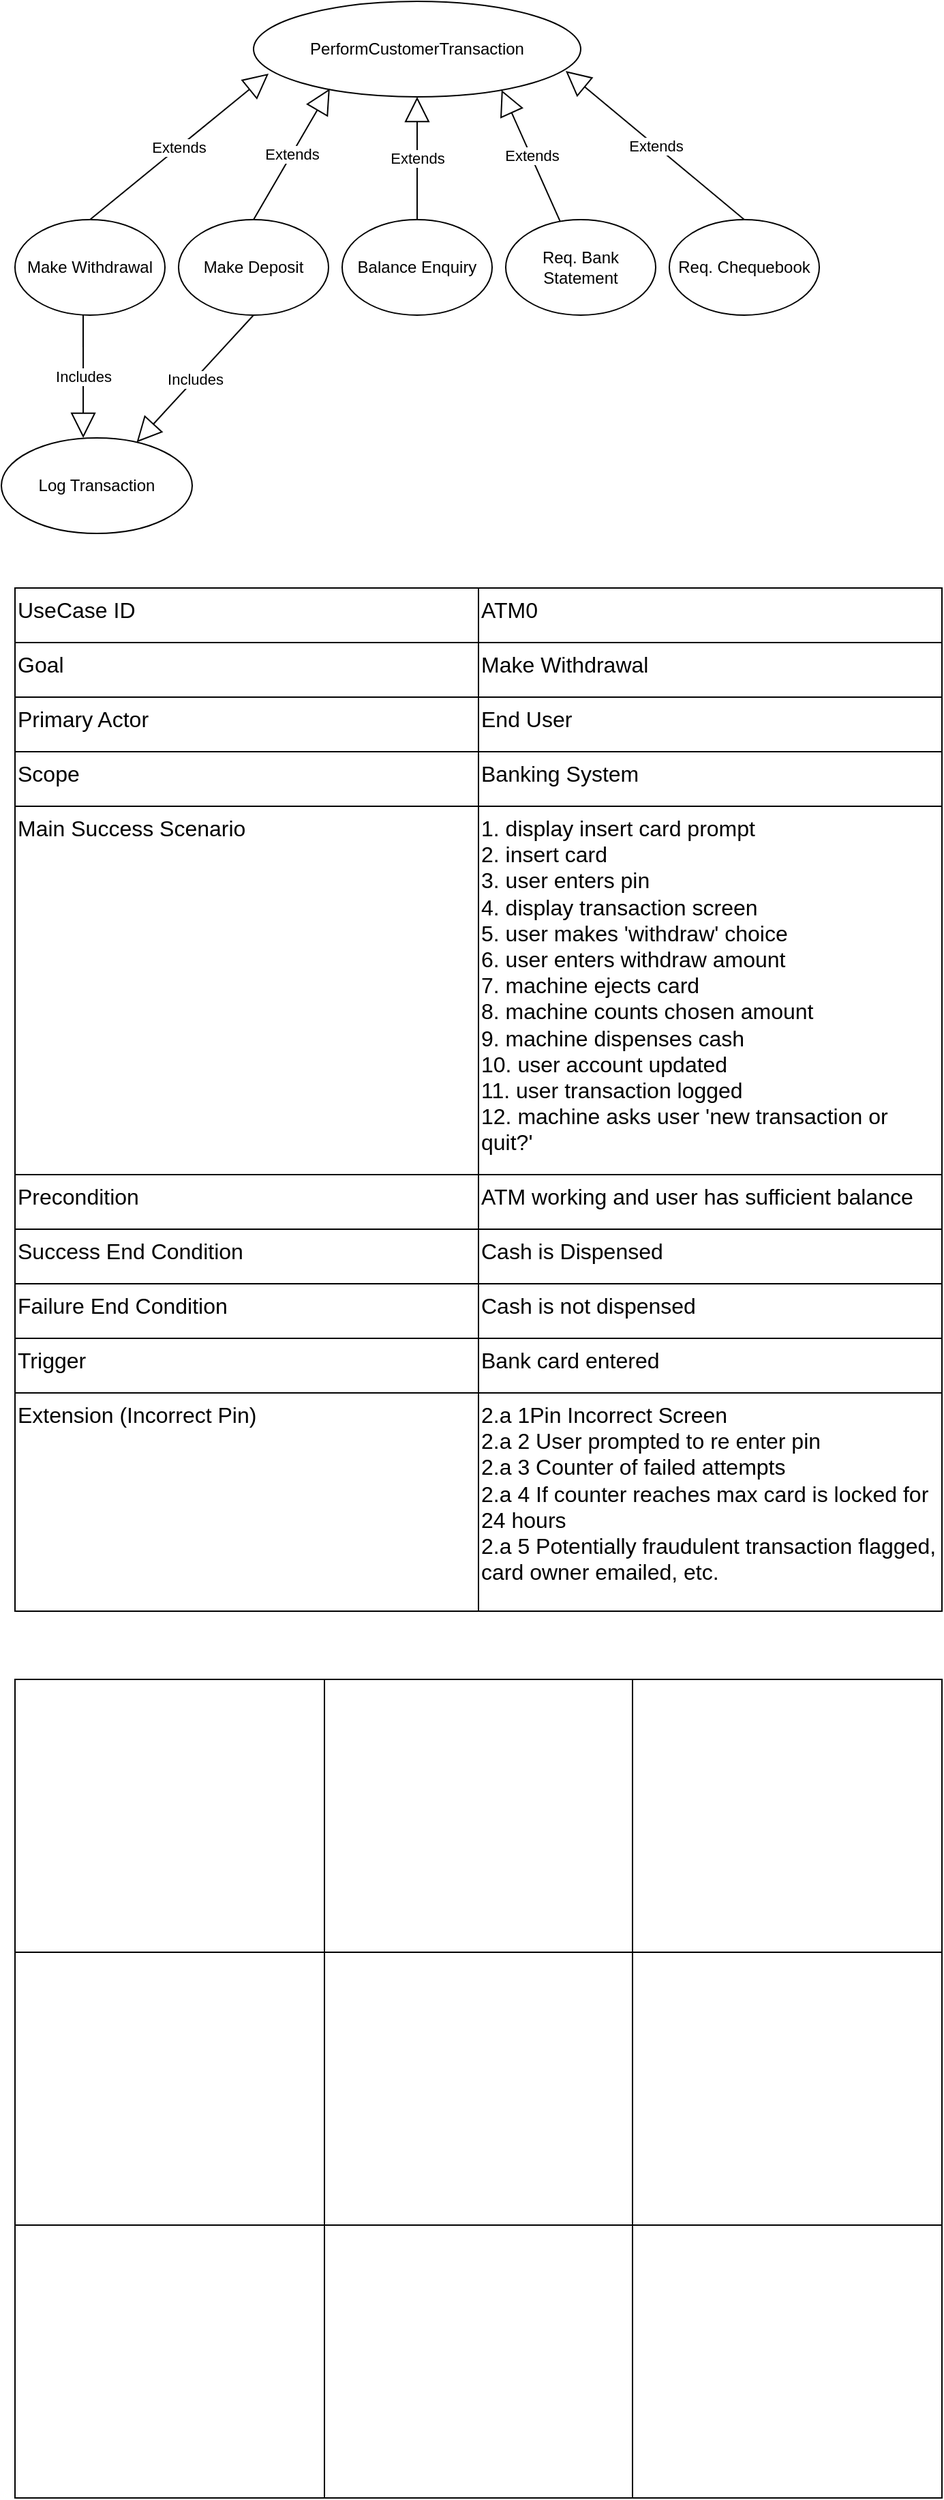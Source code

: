 <mxfile version="24.7.16">
  <diagram name="Page-1" id="umPs6xT7C7LwK8Nbkj6T">
    <mxGraphModel dx="1166" dy="850" grid="1" gridSize="10" guides="1" tooltips="1" connect="1" arrows="1" fold="1" page="1" pageScale="1" pageWidth="827" pageHeight="1169" math="0" shadow="0">
      <root>
        <mxCell id="0" />
        <mxCell id="1" parent="0" />
        <mxCell id="i3tY8GlQoI4o4nY7Csy0-1" value="PerformCustomerTransaction" style="ellipse;whiteSpace=wrap;html=1;" vertex="1" parent="1">
          <mxGeometry x="255" y="50" width="240" height="70" as="geometry" />
        </mxCell>
        <mxCell id="i3tY8GlQoI4o4nY7Csy0-2" value="Make Withdrawal" style="ellipse;whiteSpace=wrap;html=1;" vertex="1" parent="1">
          <mxGeometry x="80" y="210" width="110" height="70" as="geometry" />
        </mxCell>
        <mxCell id="i3tY8GlQoI4o4nY7Csy0-6" value="Make Deposit" style="ellipse;whiteSpace=wrap;html=1;" vertex="1" parent="1">
          <mxGeometry x="200" y="210" width="110" height="70" as="geometry" />
        </mxCell>
        <mxCell id="i3tY8GlQoI4o4nY7Csy0-7" value="Balance Enquiry" style="ellipse;whiteSpace=wrap;html=1;" vertex="1" parent="1">
          <mxGeometry x="320" y="210" width="110" height="70" as="geometry" />
        </mxCell>
        <mxCell id="i3tY8GlQoI4o4nY7Csy0-8" value="Req. Bank Statement" style="ellipse;whiteSpace=wrap;html=1;" vertex="1" parent="1">
          <mxGeometry x="440" y="210" width="110" height="70" as="geometry" />
        </mxCell>
        <mxCell id="i3tY8GlQoI4o4nY7Csy0-9" value="Req. Chequebook" style="ellipse;whiteSpace=wrap;html=1;" vertex="1" parent="1">
          <mxGeometry x="560" y="210" width="110" height="70" as="geometry" />
        </mxCell>
        <mxCell id="i3tY8GlQoI4o4nY7Csy0-15" value="Extends" style="endArrow=block;endSize=16;endFill=0;html=1;rounded=0;exitX=0.5;exitY=0;exitDx=0;exitDy=0;entryX=0.046;entryY=0.757;entryDx=0;entryDy=0;entryPerimeter=0;" edge="1" parent="1" source="i3tY8GlQoI4o4nY7Csy0-2" target="i3tY8GlQoI4o4nY7Csy0-1">
          <mxGeometry width="160" relative="1" as="geometry">
            <mxPoint x="240" y="450" as="sourcePoint" />
            <mxPoint x="400" y="450" as="targetPoint" />
          </mxGeometry>
        </mxCell>
        <mxCell id="i3tY8GlQoI4o4nY7Csy0-16" value="Extends" style="endArrow=block;endSize=16;endFill=0;html=1;rounded=0;exitX=0.5;exitY=0;exitDx=0;exitDy=0;entryX=0.233;entryY=0.914;entryDx=0;entryDy=0;entryPerimeter=0;" edge="1" parent="1" source="i3tY8GlQoI4o4nY7Csy0-6" target="i3tY8GlQoI4o4nY7Csy0-1">
          <mxGeometry width="160" relative="1" as="geometry">
            <mxPoint x="145" y="220" as="sourcePoint" />
            <mxPoint x="276" y="123" as="targetPoint" />
          </mxGeometry>
        </mxCell>
        <mxCell id="i3tY8GlQoI4o4nY7Csy0-17" value="Extends" style="endArrow=block;endSize=16;endFill=0;html=1;rounded=0;exitX=0.5;exitY=0;exitDx=0;exitDy=0;entryX=0.5;entryY=1;entryDx=0;entryDy=0;" edge="1" parent="1" source="i3tY8GlQoI4o4nY7Csy0-7" target="i3tY8GlQoI4o4nY7Csy0-1">
          <mxGeometry width="160" relative="1" as="geometry">
            <mxPoint x="265" y="220" as="sourcePoint" />
            <mxPoint x="300" y="130" as="targetPoint" />
          </mxGeometry>
        </mxCell>
        <mxCell id="i3tY8GlQoI4o4nY7Csy0-18" value="Extends" style="endArrow=block;endSize=16;endFill=0;html=1;rounded=0;entryX=0.758;entryY=0.929;entryDx=0;entryDy=0;entryPerimeter=0;" edge="1" parent="1" source="i3tY8GlQoI4o4nY7Csy0-8" target="i3tY8GlQoI4o4nY7Csy0-1">
          <mxGeometry width="160" relative="1" as="geometry">
            <mxPoint x="275" y="230" as="sourcePoint" />
            <mxPoint x="310" y="140" as="targetPoint" />
          </mxGeometry>
        </mxCell>
        <mxCell id="i3tY8GlQoI4o4nY7Csy0-19" value="Extends" style="endArrow=block;endSize=16;endFill=0;html=1;rounded=0;exitX=0.5;exitY=0;exitDx=0;exitDy=0;entryX=0.954;entryY=0.729;entryDx=0;entryDy=0;entryPerimeter=0;" edge="1" parent="1" source="i3tY8GlQoI4o4nY7Csy0-9" target="i3tY8GlQoI4o4nY7Csy0-1">
          <mxGeometry width="160" relative="1" as="geometry">
            <mxPoint x="489" y="222" as="sourcePoint" />
            <mxPoint x="447" y="135" as="targetPoint" />
          </mxGeometry>
        </mxCell>
        <mxCell id="i3tY8GlQoI4o4nY7Csy0-20" value="Log Transaction" style="ellipse;whiteSpace=wrap;html=1;" vertex="1" parent="1">
          <mxGeometry x="70" y="370" width="140" height="70" as="geometry" />
        </mxCell>
        <mxCell id="i3tY8GlQoI4o4nY7Csy0-22" value="Includes" style="endArrow=block;endSize=16;endFill=0;html=1;rounded=0;entryX=0.429;entryY=0;entryDx=0;entryDy=0;entryPerimeter=0;" edge="1" parent="1" target="i3tY8GlQoI4o4nY7Csy0-20">
          <mxGeometry width="160" relative="1" as="geometry">
            <mxPoint x="130" y="280" as="sourcePoint" />
            <mxPoint x="90" y="320" as="targetPoint" />
          </mxGeometry>
        </mxCell>
        <mxCell id="i3tY8GlQoI4o4nY7Csy0-24" value="Includes" style="endArrow=block;endSize=16;endFill=0;html=1;rounded=0;exitX=0.5;exitY=1;exitDx=0;exitDy=0;" edge="1" parent="1" source="i3tY8GlQoI4o4nY7Csy0-6" target="i3tY8GlQoI4o4nY7Csy0-20">
          <mxGeometry width="160" relative="1" as="geometry">
            <mxPoint x="150" y="380" as="sourcePoint" />
            <mxPoint x="270" y="370" as="targetPoint" />
          </mxGeometry>
        </mxCell>
        <mxCell id="i3tY8GlQoI4o4nY7Csy0-25" value="" style="shape=table;startSize=0;container=1;collapsible=0;childLayout=tableLayout;fontSize=16;align=left;" vertex="1" parent="1">
          <mxGeometry x="80" y="480" width="680" height="750" as="geometry" />
        </mxCell>
        <mxCell id="i3tY8GlQoI4o4nY7Csy0-26" value="" style="shape=tableRow;horizontal=0;startSize=0;swimlaneHead=0;swimlaneBody=0;strokeColor=inherit;top=0;left=0;bottom=0;right=0;collapsible=0;dropTarget=0;fillColor=none;points=[[0,0.5],[1,0.5]];portConstraint=eastwest;fontSize=16;" vertex="1" parent="i3tY8GlQoI4o4nY7Csy0-25">
          <mxGeometry width="680" height="40" as="geometry" />
        </mxCell>
        <mxCell id="i3tY8GlQoI4o4nY7Csy0-43" value="UseCase ID" style="shape=partialRectangle;html=1;whiteSpace=wrap;connectable=0;strokeColor=inherit;overflow=hidden;fillColor=none;top=0;left=0;bottom=0;right=0;pointerEvents=1;fontSize=16;align=left;verticalAlign=top;" vertex="1" parent="i3tY8GlQoI4o4nY7Csy0-26">
          <mxGeometry width="340" height="40" as="geometry">
            <mxRectangle width="340" height="40" as="alternateBounds" />
          </mxGeometry>
        </mxCell>
        <mxCell id="i3tY8GlQoI4o4nY7Csy0-40" value="ATM0" style="shape=partialRectangle;html=1;whiteSpace=wrap;connectable=0;strokeColor=inherit;overflow=hidden;fillColor=none;top=0;left=0;bottom=0;right=0;pointerEvents=1;fontSize=16;align=left;verticalAlign=top;" vertex="1" parent="i3tY8GlQoI4o4nY7Csy0-26">
          <mxGeometry x="340" width="340" height="40" as="geometry">
            <mxRectangle width="340" height="40" as="alternateBounds" />
          </mxGeometry>
        </mxCell>
        <mxCell id="i3tY8GlQoI4o4nY7Csy0-34" value="" style="shape=tableRow;horizontal=0;startSize=0;swimlaneHead=0;swimlaneBody=0;strokeColor=inherit;top=0;left=0;bottom=0;right=0;collapsible=0;dropTarget=0;fillColor=none;points=[[0,0.5],[1,0.5]];portConstraint=eastwest;fontSize=16;" vertex="1" parent="i3tY8GlQoI4o4nY7Csy0-25">
          <mxGeometry y="40" width="680" height="40" as="geometry" />
        </mxCell>
        <mxCell id="i3tY8GlQoI4o4nY7Csy0-44" value="Goal" style="shape=partialRectangle;html=1;whiteSpace=wrap;connectable=0;strokeColor=inherit;overflow=hidden;fillColor=none;top=0;left=0;bottom=0;right=0;pointerEvents=1;fontSize=16;align=left;verticalAlign=top;" vertex="1" parent="i3tY8GlQoI4o4nY7Csy0-34">
          <mxGeometry width="340" height="40" as="geometry">
            <mxRectangle width="340" height="40" as="alternateBounds" />
          </mxGeometry>
        </mxCell>
        <mxCell id="i3tY8GlQoI4o4nY7Csy0-41" value="Make Withdrawal" style="shape=partialRectangle;html=1;whiteSpace=wrap;connectable=0;strokeColor=inherit;overflow=hidden;fillColor=none;top=0;left=0;bottom=0;right=0;pointerEvents=1;fontSize=16;align=left;verticalAlign=top;" vertex="1" parent="i3tY8GlQoI4o4nY7Csy0-34">
          <mxGeometry x="340" width="340" height="40" as="geometry">
            <mxRectangle width="340" height="40" as="alternateBounds" />
          </mxGeometry>
        </mxCell>
        <mxCell id="i3tY8GlQoI4o4nY7Csy0-30" value="" style="shape=tableRow;horizontal=0;startSize=0;swimlaneHead=0;swimlaneBody=0;strokeColor=inherit;top=0;left=0;bottom=0;right=0;collapsible=0;dropTarget=0;fillColor=none;points=[[0,0.5],[1,0.5]];portConstraint=eastwest;fontSize=16;" vertex="1" parent="i3tY8GlQoI4o4nY7Csy0-25">
          <mxGeometry y="80" width="680" height="40" as="geometry" />
        </mxCell>
        <mxCell id="i3tY8GlQoI4o4nY7Csy0-45" value="Primary Actor" style="shape=partialRectangle;html=1;whiteSpace=wrap;connectable=0;strokeColor=inherit;overflow=hidden;fillColor=none;top=0;left=0;bottom=0;right=0;pointerEvents=1;fontSize=16;align=left;verticalAlign=top;" vertex="1" parent="i3tY8GlQoI4o4nY7Csy0-30">
          <mxGeometry width="340" height="40" as="geometry">
            <mxRectangle width="340" height="40" as="alternateBounds" />
          </mxGeometry>
        </mxCell>
        <mxCell id="i3tY8GlQoI4o4nY7Csy0-42" value="End User" style="shape=partialRectangle;html=1;whiteSpace=wrap;connectable=0;strokeColor=inherit;overflow=hidden;fillColor=none;top=0;left=0;bottom=0;right=0;pointerEvents=1;fontSize=16;align=left;verticalAlign=top;" vertex="1" parent="i3tY8GlQoI4o4nY7Csy0-30">
          <mxGeometry x="340" width="340" height="40" as="geometry">
            <mxRectangle width="340" height="40" as="alternateBounds" />
          </mxGeometry>
        </mxCell>
        <mxCell id="i3tY8GlQoI4o4nY7Csy0-52" style="shape=tableRow;horizontal=0;startSize=0;swimlaneHead=0;swimlaneBody=0;strokeColor=inherit;top=0;left=0;bottom=0;right=0;collapsible=0;dropTarget=0;fillColor=none;points=[[0,0.5],[1,0.5]];portConstraint=eastwest;fontSize=16;" vertex="1" parent="i3tY8GlQoI4o4nY7Csy0-25">
          <mxGeometry y="120" width="680" height="40" as="geometry" />
        </mxCell>
        <mxCell id="i3tY8GlQoI4o4nY7Csy0-53" value="Scope" style="shape=partialRectangle;html=1;whiteSpace=wrap;connectable=0;strokeColor=inherit;overflow=hidden;fillColor=none;top=0;left=0;bottom=0;right=0;pointerEvents=1;fontSize=16;align=left;verticalAlign=top;" vertex="1" parent="i3tY8GlQoI4o4nY7Csy0-52">
          <mxGeometry width="340" height="40" as="geometry">
            <mxRectangle width="340" height="40" as="alternateBounds" />
          </mxGeometry>
        </mxCell>
        <mxCell id="i3tY8GlQoI4o4nY7Csy0-54" value="Banking System" style="shape=partialRectangle;html=1;whiteSpace=wrap;connectable=0;strokeColor=inherit;overflow=hidden;fillColor=none;top=0;left=0;bottom=0;right=0;pointerEvents=1;fontSize=16;align=left;verticalAlign=top;" vertex="1" parent="i3tY8GlQoI4o4nY7Csy0-52">
          <mxGeometry x="340" width="340" height="40" as="geometry">
            <mxRectangle width="340" height="40" as="alternateBounds" />
          </mxGeometry>
        </mxCell>
        <mxCell id="i3tY8GlQoI4o4nY7Csy0-55" style="shape=tableRow;horizontal=0;startSize=0;swimlaneHead=0;swimlaneBody=0;strokeColor=inherit;top=0;left=0;bottom=0;right=0;collapsible=0;dropTarget=0;fillColor=none;points=[[0,0.5],[1,0.5]];portConstraint=eastwest;fontSize=16;" vertex="1" parent="i3tY8GlQoI4o4nY7Csy0-25">
          <mxGeometry y="160" width="680" height="270" as="geometry" />
        </mxCell>
        <mxCell id="i3tY8GlQoI4o4nY7Csy0-56" value="Main Success Scenario" style="shape=partialRectangle;html=1;whiteSpace=wrap;connectable=0;strokeColor=inherit;overflow=hidden;fillColor=none;top=0;left=0;bottom=0;right=0;pointerEvents=1;fontSize=16;align=left;verticalAlign=top;" vertex="1" parent="i3tY8GlQoI4o4nY7Csy0-55">
          <mxGeometry width="340" height="270" as="geometry">
            <mxRectangle width="340" height="270" as="alternateBounds" />
          </mxGeometry>
        </mxCell>
        <mxCell id="i3tY8GlQoI4o4nY7Csy0-57" value="&lt;div&gt;1. display insert card prompt&lt;/div&gt;2. insert card&lt;div&gt;3. user enters pin&lt;/div&gt;&lt;div&gt;4. display transaction screen&lt;/div&gt;&lt;div&gt;5. user makes &#39;withdraw&#39; choice&lt;/div&gt;&lt;div&gt;6. user enters withdraw amount&lt;/div&gt;&lt;div&gt;7. machine ejects card&lt;/div&gt;&lt;div&gt;8. machine counts chosen amount&lt;/div&gt;&lt;div&gt;9. machine dispenses cash&lt;/div&gt;&lt;div&gt;10. user account updated&lt;/div&gt;&lt;div&gt;11. user transaction logged&lt;/div&gt;&lt;div&gt;12. machine asks user &#39;new transaction or quit?&#39;&lt;/div&gt;" style="shape=partialRectangle;html=1;whiteSpace=wrap;connectable=0;strokeColor=inherit;overflow=hidden;fillColor=none;top=0;left=0;bottom=0;right=0;pointerEvents=1;fontSize=16;align=left;verticalAlign=top;" vertex="1" parent="i3tY8GlQoI4o4nY7Csy0-55">
          <mxGeometry x="340" width="340" height="270" as="geometry">
            <mxRectangle width="340" height="270" as="alternateBounds" />
          </mxGeometry>
        </mxCell>
        <mxCell id="i3tY8GlQoI4o4nY7Csy0-58" style="shape=tableRow;horizontal=0;startSize=0;swimlaneHead=0;swimlaneBody=0;strokeColor=inherit;top=0;left=0;bottom=0;right=0;collapsible=0;dropTarget=0;fillColor=none;points=[[0,0.5],[1,0.5]];portConstraint=eastwest;fontSize=16;" vertex="1" parent="i3tY8GlQoI4o4nY7Csy0-25">
          <mxGeometry y="430" width="680" height="40" as="geometry" />
        </mxCell>
        <mxCell id="i3tY8GlQoI4o4nY7Csy0-59" value="Precondition" style="shape=partialRectangle;html=1;whiteSpace=wrap;connectable=0;strokeColor=inherit;overflow=hidden;fillColor=none;top=0;left=0;bottom=0;right=0;pointerEvents=1;fontSize=16;align=left;verticalAlign=top;" vertex="1" parent="i3tY8GlQoI4o4nY7Csy0-58">
          <mxGeometry width="340" height="40" as="geometry">
            <mxRectangle width="340" height="40" as="alternateBounds" />
          </mxGeometry>
        </mxCell>
        <mxCell id="i3tY8GlQoI4o4nY7Csy0-60" value="ATM working and user has sufficient balance" style="shape=partialRectangle;html=1;whiteSpace=wrap;connectable=0;strokeColor=inherit;overflow=hidden;fillColor=none;top=0;left=0;bottom=0;right=0;pointerEvents=1;fontSize=16;align=left;verticalAlign=top;" vertex="1" parent="i3tY8GlQoI4o4nY7Csy0-58">
          <mxGeometry x="340" width="340" height="40" as="geometry">
            <mxRectangle width="340" height="40" as="alternateBounds" />
          </mxGeometry>
        </mxCell>
        <mxCell id="i3tY8GlQoI4o4nY7Csy0-61" style="shape=tableRow;horizontal=0;startSize=0;swimlaneHead=0;swimlaneBody=0;strokeColor=inherit;top=0;left=0;bottom=0;right=0;collapsible=0;dropTarget=0;fillColor=none;points=[[0,0.5],[1,0.5]];portConstraint=eastwest;fontSize=16;" vertex="1" parent="i3tY8GlQoI4o4nY7Csy0-25">
          <mxGeometry y="470" width="680" height="40" as="geometry" />
        </mxCell>
        <mxCell id="i3tY8GlQoI4o4nY7Csy0-62" value="Success End Condition" style="shape=partialRectangle;html=1;whiteSpace=wrap;connectable=0;strokeColor=inherit;overflow=hidden;fillColor=none;top=0;left=0;bottom=0;right=0;pointerEvents=1;fontSize=16;align=left;verticalAlign=top;" vertex="1" parent="i3tY8GlQoI4o4nY7Csy0-61">
          <mxGeometry width="340" height="40" as="geometry">
            <mxRectangle width="340" height="40" as="alternateBounds" />
          </mxGeometry>
        </mxCell>
        <mxCell id="i3tY8GlQoI4o4nY7Csy0-63" value="Cash is Dispensed" style="shape=partialRectangle;html=1;whiteSpace=wrap;connectable=0;strokeColor=inherit;overflow=hidden;fillColor=none;top=0;left=0;bottom=0;right=0;pointerEvents=1;fontSize=16;align=left;verticalAlign=top;" vertex="1" parent="i3tY8GlQoI4o4nY7Csy0-61">
          <mxGeometry x="340" width="340" height="40" as="geometry">
            <mxRectangle width="340" height="40" as="alternateBounds" />
          </mxGeometry>
        </mxCell>
        <mxCell id="i3tY8GlQoI4o4nY7Csy0-64" style="shape=tableRow;horizontal=0;startSize=0;swimlaneHead=0;swimlaneBody=0;strokeColor=inherit;top=0;left=0;bottom=0;right=0;collapsible=0;dropTarget=0;fillColor=none;points=[[0,0.5],[1,0.5]];portConstraint=eastwest;fontSize=16;" vertex="1" parent="i3tY8GlQoI4o4nY7Csy0-25">
          <mxGeometry y="510" width="680" height="40" as="geometry" />
        </mxCell>
        <mxCell id="i3tY8GlQoI4o4nY7Csy0-65" value="Failure End Condition" style="shape=partialRectangle;html=1;whiteSpace=wrap;connectable=0;strokeColor=inherit;overflow=hidden;fillColor=none;top=0;left=0;bottom=0;right=0;pointerEvents=1;fontSize=16;align=left;verticalAlign=top;" vertex="1" parent="i3tY8GlQoI4o4nY7Csy0-64">
          <mxGeometry width="340" height="40" as="geometry">
            <mxRectangle width="340" height="40" as="alternateBounds" />
          </mxGeometry>
        </mxCell>
        <mxCell id="i3tY8GlQoI4o4nY7Csy0-66" value="Cash is not dispensed" style="shape=partialRectangle;html=1;whiteSpace=wrap;connectable=0;strokeColor=inherit;overflow=hidden;fillColor=none;top=0;left=0;bottom=0;right=0;pointerEvents=1;fontSize=16;align=left;verticalAlign=top;" vertex="1" parent="i3tY8GlQoI4o4nY7Csy0-64">
          <mxGeometry x="340" width="340" height="40" as="geometry">
            <mxRectangle width="340" height="40" as="alternateBounds" />
          </mxGeometry>
        </mxCell>
        <mxCell id="i3tY8GlQoI4o4nY7Csy0-67" style="shape=tableRow;horizontal=0;startSize=0;swimlaneHead=0;swimlaneBody=0;strokeColor=inherit;top=0;left=0;bottom=0;right=0;collapsible=0;dropTarget=0;fillColor=none;points=[[0,0.5],[1,0.5]];portConstraint=eastwest;fontSize=16;" vertex="1" parent="i3tY8GlQoI4o4nY7Csy0-25">
          <mxGeometry y="550" width="680" height="40" as="geometry" />
        </mxCell>
        <mxCell id="i3tY8GlQoI4o4nY7Csy0-68" value="Trigger" style="shape=partialRectangle;html=1;whiteSpace=wrap;connectable=0;strokeColor=inherit;overflow=hidden;fillColor=none;top=0;left=0;bottom=0;right=0;pointerEvents=1;fontSize=16;align=left;verticalAlign=top;" vertex="1" parent="i3tY8GlQoI4o4nY7Csy0-67">
          <mxGeometry width="340" height="40" as="geometry">
            <mxRectangle width="340" height="40" as="alternateBounds" />
          </mxGeometry>
        </mxCell>
        <mxCell id="i3tY8GlQoI4o4nY7Csy0-69" value="Bank card entered" style="shape=partialRectangle;html=1;whiteSpace=wrap;connectable=0;strokeColor=inherit;overflow=hidden;fillColor=none;top=0;left=0;bottom=0;right=0;pointerEvents=1;fontSize=16;align=left;verticalAlign=top;" vertex="1" parent="i3tY8GlQoI4o4nY7Csy0-67">
          <mxGeometry x="340" width="340" height="40" as="geometry">
            <mxRectangle width="340" height="40" as="alternateBounds" />
          </mxGeometry>
        </mxCell>
        <mxCell id="i3tY8GlQoI4o4nY7Csy0-70" style="shape=tableRow;horizontal=0;startSize=0;swimlaneHead=0;swimlaneBody=0;strokeColor=inherit;top=0;left=0;bottom=0;right=0;collapsible=0;dropTarget=0;fillColor=none;points=[[0,0.5],[1,0.5]];portConstraint=eastwest;fontSize=16;" vertex="1" parent="i3tY8GlQoI4o4nY7Csy0-25">
          <mxGeometry y="590" width="680" height="160" as="geometry" />
        </mxCell>
        <mxCell id="i3tY8GlQoI4o4nY7Csy0-71" value="Extension (Incorrect Pin)" style="shape=partialRectangle;html=1;whiteSpace=wrap;connectable=0;strokeColor=inherit;overflow=hidden;fillColor=none;top=0;left=0;bottom=0;right=0;pointerEvents=1;fontSize=16;align=left;verticalAlign=top;" vertex="1" parent="i3tY8GlQoI4o4nY7Csy0-70">
          <mxGeometry width="340" height="160" as="geometry">
            <mxRectangle width="340" height="160" as="alternateBounds" />
          </mxGeometry>
        </mxCell>
        <mxCell id="i3tY8GlQoI4o4nY7Csy0-72" value="2.a 1Pin Incorrect Screen&lt;div&gt;2.a 2 User prompted to re enter pin&lt;/div&gt;&lt;div&gt;2.a 3 Counter of failed attempts&lt;/div&gt;&lt;div&gt;2.a 4 If counter reaches max card is locked for 24 hours&lt;/div&gt;&lt;div&gt;2.a 5 Potentially fraudulent transaction flagged, card owner emailed, etc.&lt;/div&gt;" style="shape=partialRectangle;html=1;whiteSpace=wrap;connectable=0;strokeColor=inherit;overflow=hidden;fillColor=none;top=0;left=0;bottom=0;right=0;pointerEvents=1;fontSize=16;align=left;verticalAlign=top;" vertex="1" parent="i3tY8GlQoI4o4nY7Csy0-70">
          <mxGeometry x="340" width="340" height="160" as="geometry">
            <mxRectangle width="340" height="160" as="alternateBounds" />
          </mxGeometry>
        </mxCell>
        <mxCell id="i3tY8GlQoI4o4nY7Csy0-76" value="" style="shape=table;startSize=0;container=1;collapsible=0;childLayout=tableLayout;fontSize=16;" vertex="1" parent="1">
          <mxGeometry x="80" y="1280" width="680" height="600" as="geometry" />
        </mxCell>
        <mxCell id="i3tY8GlQoI4o4nY7Csy0-77" value="" style="shape=tableRow;horizontal=0;startSize=0;swimlaneHead=0;swimlaneBody=0;strokeColor=inherit;top=0;left=0;bottom=0;right=0;collapsible=0;dropTarget=0;fillColor=none;points=[[0,0.5],[1,0.5]];portConstraint=eastwest;fontSize=16;" vertex="1" parent="i3tY8GlQoI4o4nY7Csy0-76">
          <mxGeometry width="680" height="200" as="geometry" />
        </mxCell>
        <mxCell id="i3tY8GlQoI4o4nY7Csy0-78" value="" style="shape=partialRectangle;html=1;whiteSpace=wrap;connectable=0;strokeColor=inherit;overflow=hidden;fillColor=none;top=0;left=0;bottom=0;right=0;pointerEvents=1;fontSize=16;" vertex="1" parent="i3tY8GlQoI4o4nY7Csy0-77">
          <mxGeometry width="227" height="200" as="geometry">
            <mxRectangle width="227" height="200" as="alternateBounds" />
          </mxGeometry>
        </mxCell>
        <mxCell id="i3tY8GlQoI4o4nY7Csy0-79" value="" style="shape=partialRectangle;html=1;whiteSpace=wrap;connectable=0;strokeColor=inherit;overflow=hidden;fillColor=none;top=0;left=0;bottom=0;right=0;pointerEvents=1;fontSize=16;" vertex="1" parent="i3tY8GlQoI4o4nY7Csy0-77">
          <mxGeometry x="227" width="226" height="200" as="geometry">
            <mxRectangle width="226" height="200" as="alternateBounds" />
          </mxGeometry>
        </mxCell>
        <mxCell id="i3tY8GlQoI4o4nY7Csy0-80" value="" style="shape=partialRectangle;html=1;whiteSpace=wrap;connectable=0;strokeColor=inherit;overflow=hidden;fillColor=none;top=0;left=0;bottom=0;right=0;pointerEvents=1;fontSize=16;" vertex="1" parent="i3tY8GlQoI4o4nY7Csy0-77">
          <mxGeometry x="453" width="227" height="200" as="geometry">
            <mxRectangle width="227" height="200" as="alternateBounds" />
          </mxGeometry>
        </mxCell>
        <mxCell id="i3tY8GlQoI4o4nY7Csy0-81" value="" style="shape=tableRow;horizontal=0;startSize=0;swimlaneHead=0;swimlaneBody=0;strokeColor=inherit;top=0;left=0;bottom=0;right=0;collapsible=0;dropTarget=0;fillColor=none;points=[[0,0.5],[1,0.5]];portConstraint=eastwest;fontSize=16;" vertex="1" parent="i3tY8GlQoI4o4nY7Csy0-76">
          <mxGeometry y="200" width="680" height="200" as="geometry" />
        </mxCell>
        <mxCell id="i3tY8GlQoI4o4nY7Csy0-82" value="" style="shape=partialRectangle;html=1;whiteSpace=wrap;connectable=0;strokeColor=inherit;overflow=hidden;fillColor=none;top=0;left=0;bottom=0;right=0;pointerEvents=1;fontSize=16;" vertex="1" parent="i3tY8GlQoI4o4nY7Csy0-81">
          <mxGeometry width="227" height="200" as="geometry">
            <mxRectangle width="227" height="200" as="alternateBounds" />
          </mxGeometry>
        </mxCell>
        <mxCell id="i3tY8GlQoI4o4nY7Csy0-83" value="" style="shape=partialRectangle;html=1;whiteSpace=wrap;connectable=0;strokeColor=inherit;overflow=hidden;fillColor=none;top=0;left=0;bottom=0;right=0;pointerEvents=1;fontSize=16;" vertex="1" parent="i3tY8GlQoI4o4nY7Csy0-81">
          <mxGeometry x="227" width="226" height="200" as="geometry">
            <mxRectangle width="226" height="200" as="alternateBounds" />
          </mxGeometry>
        </mxCell>
        <mxCell id="i3tY8GlQoI4o4nY7Csy0-84" value="" style="shape=partialRectangle;html=1;whiteSpace=wrap;connectable=0;strokeColor=inherit;overflow=hidden;fillColor=none;top=0;left=0;bottom=0;right=0;pointerEvents=1;fontSize=16;" vertex="1" parent="i3tY8GlQoI4o4nY7Csy0-81">
          <mxGeometry x="453" width="227" height="200" as="geometry">
            <mxRectangle width="227" height="200" as="alternateBounds" />
          </mxGeometry>
        </mxCell>
        <mxCell id="i3tY8GlQoI4o4nY7Csy0-85" value="" style="shape=tableRow;horizontal=0;startSize=0;swimlaneHead=0;swimlaneBody=0;strokeColor=inherit;top=0;left=0;bottom=0;right=0;collapsible=0;dropTarget=0;fillColor=none;points=[[0,0.5],[1,0.5]];portConstraint=eastwest;fontSize=16;" vertex="1" parent="i3tY8GlQoI4o4nY7Csy0-76">
          <mxGeometry y="400" width="680" height="200" as="geometry" />
        </mxCell>
        <mxCell id="i3tY8GlQoI4o4nY7Csy0-86" value="" style="shape=partialRectangle;html=1;whiteSpace=wrap;connectable=0;strokeColor=inherit;overflow=hidden;fillColor=none;top=0;left=0;bottom=0;right=0;pointerEvents=1;fontSize=16;" vertex="1" parent="i3tY8GlQoI4o4nY7Csy0-85">
          <mxGeometry width="227" height="200" as="geometry">
            <mxRectangle width="227" height="200" as="alternateBounds" />
          </mxGeometry>
        </mxCell>
        <mxCell id="i3tY8GlQoI4o4nY7Csy0-87" value="" style="shape=partialRectangle;html=1;whiteSpace=wrap;connectable=0;strokeColor=inherit;overflow=hidden;fillColor=none;top=0;left=0;bottom=0;right=0;pointerEvents=1;fontSize=16;" vertex="1" parent="i3tY8GlQoI4o4nY7Csy0-85">
          <mxGeometry x="227" width="226" height="200" as="geometry">
            <mxRectangle width="226" height="200" as="alternateBounds" />
          </mxGeometry>
        </mxCell>
        <mxCell id="i3tY8GlQoI4o4nY7Csy0-88" value="" style="shape=partialRectangle;html=1;whiteSpace=wrap;connectable=0;strokeColor=inherit;overflow=hidden;fillColor=none;top=0;left=0;bottom=0;right=0;pointerEvents=1;fontSize=16;" vertex="1" parent="i3tY8GlQoI4o4nY7Csy0-85">
          <mxGeometry x="453" width="227" height="200" as="geometry">
            <mxRectangle width="227" height="200" as="alternateBounds" />
          </mxGeometry>
        </mxCell>
      </root>
    </mxGraphModel>
  </diagram>
</mxfile>
